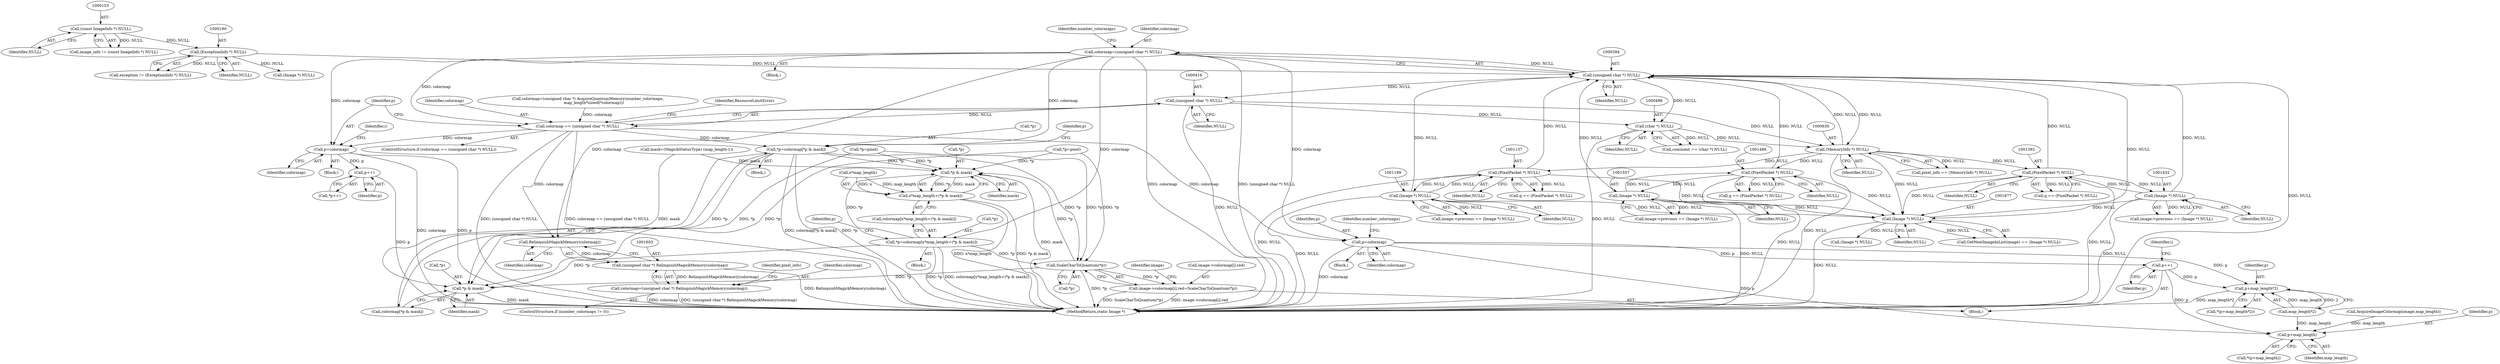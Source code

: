 digraph "0_ImageMagick_f6e9d0d9955e85bdd7540b251cd50d598dacc5e6_53@pointer" {
"1000391" [label="(Call,colormap=(unsigned char *) NULL)"];
"1000393" [label="(Call,(unsigned char *) NULL)"];
"1001485" [label="(Call,(PixelPacket *) NULL)"];
"1001556" [label="(Call,(Image *) NULL)"];
"1000629" [label="(Call,(MemoryInfo *) NULL)"];
"1000415" [label="(Call,(unsigned char *) NULL)"];
"1000485" [label="(Call,(char *) NULL)"];
"1001431" [label="(Call,(Image *) NULL)"];
"1001391" [label="(Call,(PixelPacket *) NULL)"];
"1001676" [label="(Call,(Image *) NULL)"];
"1001136" [label="(Call,(PixelPacket *) NULL)"];
"1001198" [label="(Call,(Image *) NULL)"];
"1000179" [label="(Call,(ExceptionInfo *) NULL)"];
"1000152" [label="(Call,(const ImageInfo *) NULL)"];
"1000413" [label="(Call,colormap == (unsigned char *) NULL)"];
"1000421" [label="(Call,p=colormap)"];
"1000448" [label="(Call,p++)"];
"1001042" [label="(Call,*p=colormap[*p & mask])"];
"1001047" [label="(Call,*p & mask)"];
"1001094" [label="(Call,*p & mask)"];
"1001090" [label="(Call,x*map_length+(*p & mask))"];
"1001320" [label="(Call,ScaleCharToQuantum(*p))"];
"1001312" [label="(Call,image->colormap[i].red=ScaleCharToQuantum(*p))"];
"1001236" [label="(Call,p=colormap)"];
"1001333" [label="(Call,p+map_length)"];
"1001346" [label="(Call,p+map_length*2)"];
"1001351" [label="(Call,p++)"];
"1001604" [label="(Call,RelinquishMagickMemory(colormap))"];
"1001602" [label="(Call,(unsigned char *) RelinquishMagickMemory(colormap))"];
"1001600" [label="(Call,colormap=(unsigned char *) RelinquishMagickMemory(colormap))"];
"1001085" [label="(Call,*p=colormap[x*map_length+(*p & mask)])"];
"1000449" [label="(Identifier,p)"];
"1001045" [label="(Call,colormap[*p & mask])"];
"1001347" [label="(Identifier,p)"];
"1000235" [label="(Block,)"];
"1001052" [label="(Identifier,p)"];
"1000447" [label="(Call,*p++)"];
"1000177" [label="(Call,exception != (ExceptionInfo *) NULL)"];
"1000422" [label="(Identifier,p)"];
"1000150" [label="(Call,image_info != (const ImageInfo *) NULL)"];
"1001332" [label="(Call,*(p+map_length))"];
"1001134" [label="(Call,q == (PixelPacket *) NULL)"];
"1001351" [label="(Call,p++)"];
"1001352" [label="(Identifier,p)"];
"1001091" [label="(Call,x*map_length)"];
"1001090" [label="(Call,x*map_length+(*p & mask))"];
"1000413" [label="(Call,colormap == (unsigned char *) NULL)"];
"1001327" [label="(Identifier,image)"];
"1001600" [label="(Call,colormap=(unsigned char *) RelinquishMagickMemory(colormap))"];
"1001016" [label="(Call,mask=(MagickStatusType) (map_length-1))"];
"1001041" [label="(Block,)"];
"1001085" [label="(Call,*p=colormap[x*map_length+(*p & mask)])"];
"1000393" [label="(Call,(unsigned char *) NULL)"];
"1001391" [label="(Call,(PixelPacket *) NULL)"];
"1000392" [label="(Identifier,colormap)"];
"1001138" [label="(Identifier,NULL)"];
"1001200" [label="(Identifier,NULL)"];
"1000181" [label="(Identifier,NULL)"];
"1001043" [label="(Call,*p)"];
"1001047" [label="(Call,*p & mask)"];
"1001348" [label="(Call,map_length*2)"];
"1001086" [label="(Call,*p)"];
"1001194" [label="(Call,image->previous == (Image *) NULL)"];
"1000400" [label="(Block,)"];
"1000391" [label="(Call,colormap=(unsigned char *) NULL)"];
"1001389" [label="(Call,q == (PixelPacket *) NULL)"];
"1000417" [label="(Identifier,NULL)"];
"1001099" [label="(Identifier,p)"];
"1000627" [label="(Call,pixel_info == (MemoryInfo *) NULL)"];
"1001427" [label="(Call,image->previous == (Image *) NULL)"];
"1001673" [label="(Call,GetNextImageInList(image) == (Image *) NULL)"];
"1000209" [label="(Call,(Image *) NULL)"];
"1000415" [label="(Call,(unsigned char *) NULL)"];
"1001333" [label="(Call,p+map_length)"];
"1001433" [label="(Identifier,NULL)"];
"1000984" [label="(Call,*p=pixel)"];
"1001556" [label="(Call,(Image *) NULL)"];
"1000152" [label="(Call,(const ImageInfo *) NULL)"];
"1001084" [label="(Block,)"];
"1001685" [label="(Call,(Image *) NULL)"];
"1001320" [label="(Call,ScaleCharToQuantum(*p))"];
"1001238" [label="(Identifier,colormap)"];
"1001485" [label="(Call,(PixelPacket *) NULL)"];
"1001607" [label="(Identifier,pixel_info)"];
"1000631" [label="(Identifier,NULL)"];
"1001310" [label="(Identifier,i)"];
"1001552" [label="(Call,image->previous == (Image *) NULL)"];
"1001097" [label="(Identifier,mask)"];
"1000426" [label="(Identifier,i)"];
"1000483" [label="(Call,comment == (char *) NULL)"];
"1001604" [label="(Call,RelinquishMagickMemory(colormap))"];
"1001088" [label="(Call,colormap[x*map_length+(*p & mask)])"];
"1000154" [label="(Identifier,NULL)"];
"1001431" [label="(Call,(Image *) NULL)"];
"1001321" [label="(Call,*p)"];
"1000412" [label="(ControlStructure,if (colormap == (unsigned char *) NULL))"];
"1000395" [label="(Identifier,NULL)"];
"1001094" [label="(Call,*p & mask)"];
"1000421" [label="(Call,p=colormap)"];
"1001313" [label="(Call,image->colormap[i].red)"];
"1001345" [label="(Call,*(p+map_length*2))"];
"1001311" [label="(Block,)"];
"1001346" [label="(Call,p+map_length*2)"];
"1001237" [label="(Identifier,p)"];
"1001229" [label="(Call,AcquireImageColormap(image,map_length))"];
"1000414" [label="(Identifier,colormap)"];
"1001602" [label="(Call,(unsigned char *) RelinquishMagickMemory(colormap))"];
"1001596" [label="(ControlStructure,if (number_colormaps != 0))"];
"1001676" [label="(Call,(Image *) NULL)"];
"1000487" [label="(Identifier,NULL)"];
"1001136" [label="(Call,(PixelPacket *) NULL)"];
"1001241" [label="(Identifier,number_colormaps)"];
"1001198" [label="(Call,(Image *) NULL)"];
"1001095" [label="(Call,*p)"];
"1001048" [label="(Call,*p)"];
"1001393" [label="(Identifier,NULL)"];
"1001558" [label="(Identifier,NULL)"];
"1001312" [label="(Call,image->colormap[i].red=ScaleCharToQuantum(*p))"];
"1001605" [label="(Identifier,colormap)"];
"1001487" [label="(Identifier,NULL)"];
"1001334" [label="(Identifier,p)"];
"1000485" [label="(Call,(char *) NULL)"];
"1000401" [label="(Call,colormap=(unsigned char *) AcquireQuantumMemory(number_colormaps,\n          map_length*sizeof(*colormap)))"];
"1001723" [label="(MethodReturn,static Image *)"];
"1000629" [label="(Call,(MemoryInfo *) NULL)"];
"1000448" [label="(Call,p++)"];
"1001042" [label="(Call,*p=colormap[*p & mask])"];
"1000423" [label="(Identifier,colormap)"];
"1000398" [label="(Identifier,number_colormaps)"];
"1001335" [label="(Identifier,map_length)"];
"1001219" [label="(Block,)"];
"1001601" [label="(Identifier,colormap)"];
"1001236" [label="(Call,p=colormap)"];
"1000419" [label="(Identifier,ResourceLimitError)"];
"1001678" [label="(Identifier,NULL)"];
"1001483" [label="(Call,q == (PixelPacket *) NULL)"];
"1001050" [label="(Identifier,mask)"];
"1000179" [label="(Call,(ExceptionInfo *) NULL)"];
"1000884" [label="(Call,*p=pixel)"];
"1000391" -> "1000235"  [label="AST: "];
"1000391" -> "1000393"  [label="CFG: "];
"1000392" -> "1000391"  [label="AST: "];
"1000393" -> "1000391"  [label="AST: "];
"1000398" -> "1000391"  [label="CFG: "];
"1000391" -> "1001723"  [label="DDG: colormap"];
"1000391" -> "1001723"  [label="DDG: (unsigned char *) NULL"];
"1000393" -> "1000391"  [label="DDG: NULL"];
"1000391" -> "1000413"  [label="DDG: colormap"];
"1000391" -> "1000421"  [label="DDG: colormap"];
"1000391" -> "1001042"  [label="DDG: colormap"];
"1000391" -> "1001085"  [label="DDG: colormap"];
"1000391" -> "1001236"  [label="DDG: colormap"];
"1000391" -> "1001604"  [label="DDG: colormap"];
"1000393" -> "1000395"  [label="CFG: "];
"1000394" -> "1000393"  [label="AST: "];
"1000395" -> "1000393"  [label="AST: "];
"1000393" -> "1001723"  [label="DDG: NULL"];
"1001485" -> "1000393"  [label="DDG: NULL"];
"1001556" -> "1000393"  [label="DDG: NULL"];
"1001431" -> "1000393"  [label="DDG: NULL"];
"1001676" -> "1000393"  [label="DDG: NULL"];
"1001391" -> "1000393"  [label="DDG: NULL"];
"1000629" -> "1000393"  [label="DDG: NULL"];
"1001198" -> "1000393"  [label="DDG: NULL"];
"1000179" -> "1000393"  [label="DDG: NULL"];
"1001136" -> "1000393"  [label="DDG: NULL"];
"1000393" -> "1000415"  [label="DDG: NULL"];
"1000393" -> "1000485"  [label="DDG: NULL"];
"1000393" -> "1000629"  [label="DDG: NULL"];
"1001485" -> "1001483"  [label="AST: "];
"1001485" -> "1001487"  [label="CFG: "];
"1001486" -> "1001485"  [label="AST: "];
"1001487" -> "1001485"  [label="AST: "];
"1001483" -> "1001485"  [label="CFG: "];
"1001485" -> "1001723"  [label="DDG: NULL"];
"1001485" -> "1001483"  [label="DDG: NULL"];
"1001556" -> "1001485"  [label="DDG: NULL"];
"1000629" -> "1001485"  [label="DDG: NULL"];
"1001485" -> "1001556"  [label="DDG: NULL"];
"1001485" -> "1001676"  [label="DDG: NULL"];
"1001556" -> "1001552"  [label="AST: "];
"1001556" -> "1001558"  [label="CFG: "];
"1001557" -> "1001556"  [label="AST: "];
"1001558" -> "1001556"  [label="AST: "];
"1001552" -> "1001556"  [label="CFG: "];
"1001556" -> "1001723"  [label="DDG: NULL"];
"1001556" -> "1001552"  [label="DDG: NULL"];
"1001556" -> "1001676"  [label="DDG: NULL"];
"1000629" -> "1000627"  [label="AST: "];
"1000629" -> "1000631"  [label="CFG: "];
"1000630" -> "1000629"  [label="AST: "];
"1000631" -> "1000629"  [label="AST: "];
"1000627" -> "1000629"  [label="CFG: "];
"1000629" -> "1001723"  [label="DDG: NULL"];
"1000629" -> "1000627"  [label="DDG: NULL"];
"1000415" -> "1000629"  [label="DDG: NULL"];
"1000485" -> "1000629"  [label="DDG: NULL"];
"1000629" -> "1001136"  [label="DDG: NULL"];
"1000629" -> "1001391"  [label="DDG: NULL"];
"1000629" -> "1001676"  [label="DDG: NULL"];
"1000415" -> "1000413"  [label="AST: "];
"1000415" -> "1000417"  [label="CFG: "];
"1000416" -> "1000415"  [label="AST: "];
"1000417" -> "1000415"  [label="AST: "];
"1000413" -> "1000415"  [label="CFG: "];
"1000415" -> "1001723"  [label="DDG: NULL"];
"1000415" -> "1000413"  [label="DDG: NULL"];
"1000415" -> "1000485"  [label="DDG: NULL"];
"1000485" -> "1000483"  [label="AST: "];
"1000485" -> "1000487"  [label="CFG: "];
"1000486" -> "1000485"  [label="AST: "];
"1000487" -> "1000485"  [label="AST: "];
"1000483" -> "1000485"  [label="CFG: "];
"1000485" -> "1001723"  [label="DDG: NULL"];
"1000485" -> "1000483"  [label="DDG: NULL"];
"1001431" -> "1001427"  [label="AST: "];
"1001431" -> "1001433"  [label="CFG: "];
"1001432" -> "1001431"  [label="AST: "];
"1001433" -> "1001431"  [label="AST: "];
"1001427" -> "1001431"  [label="CFG: "];
"1001431" -> "1001723"  [label="DDG: NULL"];
"1001431" -> "1001391"  [label="DDG: NULL"];
"1001431" -> "1001427"  [label="DDG: NULL"];
"1001391" -> "1001431"  [label="DDG: NULL"];
"1001431" -> "1001676"  [label="DDG: NULL"];
"1001391" -> "1001389"  [label="AST: "];
"1001391" -> "1001393"  [label="CFG: "];
"1001392" -> "1001391"  [label="AST: "];
"1001393" -> "1001391"  [label="AST: "];
"1001389" -> "1001391"  [label="CFG: "];
"1001391" -> "1001723"  [label="DDG: NULL"];
"1001391" -> "1001389"  [label="DDG: NULL"];
"1001391" -> "1001676"  [label="DDG: NULL"];
"1001676" -> "1001673"  [label="AST: "];
"1001676" -> "1001678"  [label="CFG: "];
"1001677" -> "1001676"  [label="AST: "];
"1001678" -> "1001676"  [label="AST: "];
"1001673" -> "1001676"  [label="CFG: "];
"1001676" -> "1001723"  [label="DDG: NULL"];
"1001676" -> "1001673"  [label="DDG: NULL"];
"1001136" -> "1001676"  [label="DDG: NULL"];
"1001198" -> "1001676"  [label="DDG: NULL"];
"1001676" -> "1001685"  [label="DDG: NULL"];
"1001136" -> "1001134"  [label="AST: "];
"1001136" -> "1001138"  [label="CFG: "];
"1001137" -> "1001136"  [label="AST: "];
"1001138" -> "1001136"  [label="AST: "];
"1001134" -> "1001136"  [label="CFG: "];
"1001136" -> "1001723"  [label="DDG: NULL"];
"1001136" -> "1001134"  [label="DDG: NULL"];
"1001198" -> "1001136"  [label="DDG: NULL"];
"1001136" -> "1001198"  [label="DDG: NULL"];
"1001198" -> "1001194"  [label="AST: "];
"1001198" -> "1001200"  [label="CFG: "];
"1001199" -> "1001198"  [label="AST: "];
"1001200" -> "1001198"  [label="AST: "];
"1001194" -> "1001198"  [label="CFG: "];
"1001198" -> "1001723"  [label="DDG: NULL"];
"1001198" -> "1001194"  [label="DDG: NULL"];
"1000179" -> "1000177"  [label="AST: "];
"1000179" -> "1000181"  [label="CFG: "];
"1000180" -> "1000179"  [label="AST: "];
"1000181" -> "1000179"  [label="AST: "];
"1000177" -> "1000179"  [label="CFG: "];
"1000179" -> "1000177"  [label="DDG: NULL"];
"1000152" -> "1000179"  [label="DDG: NULL"];
"1000179" -> "1000209"  [label="DDG: NULL"];
"1000152" -> "1000150"  [label="AST: "];
"1000152" -> "1000154"  [label="CFG: "];
"1000153" -> "1000152"  [label="AST: "];
"1000154" -> "1000152"  [label="AST: "];
"1000150" -> "1000152"  [label="CFG: "];
"1000152" -> "1000150"  [label="DDG: NULL"];
"1000413" -> "1000412"  [label="AST: "];
"1000414" -> "1000413"  [label="AST: "];
"1000419" -> "1000413"  [label="CFG: "];
"1000422" -> "1000413"  [label="CFG: "];
"1000413" -> "1001723"  [label="DDG: colormap == (unsigned char *) NULL"];
"1000413" -> "1001723"  [label="DDG: (unsigned char *) NULL"];
"1000401" -> "1000413"  [label="DDG: colormap"];
"1000413" -> "1000421"  [label="DDG: colormap"];
"1000413" -> "1001042"  [label="DDG: colormap"];
"1000413" -> "1001236"  [label="DDG: colormap"];
"1000413" -> "1001604"  [label="DDG: colormap"];
"1000421" -> "1000400"  [label="AST: "];
"1000421" -> "1000423"  [label="CFG: "];
"1000422" -> "1000421"  [label="AST: "];
"1000423" -> "1000421"  [label="AST: "];
"1000426" -> "1000421"  [label="CFG: "];
"1000421" -> "1001723"  [label="DDG: colormap"];
"1000421" -> "1001723"  [label="DDG: p"];
"1000421" -> "1000448"  [label="DDG: p"];
"1000448" -> "1000447"  [label="AST: "];
"1000448" -> "1000449"  [label="CFG: "];
"1000449" -> "1000448"  [label="AST: "];
"1000447" -> "1000448"  [label="CFG: "];
"1000448" -> "1001723"  [label="DDG: p"];
"1001042" -> "1001041"  [label="AST: "];
"1001042" -> "1001045"  [label="CFG: "];
"1001043" -> "1001042"  [label="AST: "];
"1001045" -> "1001042"  [label="AST: "];
"1001052" -> "1001042"  [label="CFG: "];
"1001042" -> "1001723"  [label="DDG: colormap[*p & mask]"];
"1001042" -> "1001723"  [label="DDG: *p"];
"1001042" -> "1001047"  [label="DDG: *p"];
"1001042" -> "1001094"  [label="DDG: *p"];
"1001042" -> "1001320"  [label="DDG: *p"];
"1001047" -> "1001045"  [label="AST: "];
"1001047" -> "1001050"  [label="CFG: "];
"1001048" -> "1001047"  [label="AST: "];
"1001050" -> "1001047"  [label="AST: "];
"1001045" -> "1001047"  [label="CFG: "];
"1001047" -> "1001723"  [label="DDG: mask"];
"1000984" -> "1001047"  [label="DDG: *p"];
"1000884" -> "1001047"  [label="DDG: *p"];
"1001320" -> "1001047"  [label="DDG: *p"];
"1001085" -> "1001047"  [label="DDG: *p"];
"1001016" -> "1001047"  [label="DDG: mask"];
"1001094" -> "1001090"  [label="AST: "];
"1001094" -> "1001097"  [label="CFG: "];
"1001095" -> "1001094"  [label="AST: "];
"1001097" -> "1001094"  [label="AST: "];
"1001090" -> "1001094"  [label="CFG: "];
"1001094" -> "1001723"  [label="DDG: mask"];
"1001094" -> "1001090"  [label="DDG: *p"];
"1001094" -> "1001090"  [label="DDG: mask"];
"1000984" -> "1001094"  [label="DDG: *p"];
"1000884" -> "1001094"  [label="DDG: *p"];
"1001320" -> "1001094"  [label="DDG: *p"];
"1001085" -> "1001094"  [label="DDG: *p"];
"1001016" -> "1001094"  [label="DDG: mask"];
"1001090" -> "1001088"  [label="AST: "];
"1001091" -> "1001090"  [label="AST: "];
"1001088" -> "1001090"  [label="CFG: "];
"1001090" -> "1001723"  [label="DDG: x*map_length"];
"1001090" -> "1001723"  [label="DDG: *p & mask"];
"1001091" -> "1001090"  [label="DDG: x"];
"1001091" -> "1001090"  [label="DDG: map_length"];
"1001320" -> "1001312"  [label="AST: "];
"1001320" -> "1001321"  [label="CFG: "];
"1001321" -> "1001320"  [label="AST: "];
"1001312" -> "1001320"  [label="CFG: "];
"1001320" -> "1001723"  [label="DDG: *p"];
"1001320" -> "1001312"  [label="DDG: *p"];
"1000984" -> "1001320"  [label="DDG: *p"];
"1000884" -> "1001320"  [label="DDG: *p"];
"1001085" -> "1001320"  [label="DDG: *p"];
"1001312" -> "1001311"  [label="AST: "];
"1001313" -> "1001312"  [label="AST: "];
"1001327" -> "1001312"  [label="CFG: "];
"1001312" -> "1001723"  [label="DDG: image->colormap[i].red"];
"1001312" -> "1001723"  [label="DDG: ScaleCharToQuantum(*p)"];
"1001236" -> "1001219"  [label="AST: "];
"1001236" -> "1001238"  [label="CFG: "];
"1001237" -> "1001236"  [label="AST: "];
"1001238" -> "1001236"  [label="AST: "];
"1001241" -> "1001236"  [label="CFG: "];
"1001236" -> "1001723"  [label="DDG: colormap"];
"1001236" -> "1001333"  [label="DDG: p"];
"1001236" -> "1001346"  [label="DDG: p"];
"1001236" -> "1001351"  [label="DDG: p"];
"1001333" -> "1001332"  [label="AST: "];
"1001333" -> "1001335"  [label="CFG: "];
"1001334" -> "1001333"  [label="AST: "];
"1001335" -> "1001333"  [label="AST: "];
"1001332" -> "1001333"  [label="CFG: "];
"1001351" -> "1001333"  [label="DDG: p"];
"1001348" -> "1001333"  [label="DDG: map_length"];
"1001229" -> "1001333"  [label="DDG: map_length"];
"1001346" -> "1001345"  [label="AST: "];
"1001346" -> "1001348"  [label="CFG: "];
"1001347" -> "1001346"  [label="AST: "];
"1001348" -> "1001346"  [label="AST: "];
"1001345" -> "1001346"  [label="CFG: "];
"1001346" -> "1001723"  [label="DDG: map_length*2"];
"1001351" -> "1001346"  [label="DDG: p"];
"1001348" -> "1001346"  [label="DDG: map_length"];
"1001348" -> "1001346"  [label="DDG: 2"];
"1001351" -> "1001311"  [label="AST: "];
"1001351" -> "1001352"  [label="CFG: "];
"1001352" -> "1001351"  [label="AST: "];
"1001310" -> "1001351"  [label="CFG: "];
"1001604" -> "1001602"  [label="AST: "];
"1001604" -> "1001605"  [label="CFG: "];
"1001605" -> "1001604"  [label="AST: "];
"1001602" -> "1001604"  [label="CFG: "];
"1001604" -> "1001602"  [label="DDG: colormap"];
"1001602" -> "1001600"  [label="AST: "];
"1001603" -> "1001602"  [label="AST: "];
"1001600" -> "1001602"  [label="CFG: "];
"1001602" -> "1001723"  [label="DDG: RelinquishMagickMemory(colormap)"];
"1001602" -> "1001600"  [label="DDG: RelinquishMagickMemory(colormap)"];
"1001600" -> "1001596"  [label="AST: "];
"1001601" -> "1001600"  [label="AST: "];
"1001607" -> "1001600"  [label="CFG: "];
"1001600" -> "1001723"  [label="DDG: (unsigned char *) RelinquishMagickMemory(colormap)"];
"1001600" -> "1001723"  [label="DDG: colormap"];
"1001085" -> "1001084"  [label="AST: "];
"1001085" -> "1001088"  [label="CFG: "];
"1001086" -> "1001085"  [label="AST: "];
"1001088" -> "1001085"  [label="AST: "];
"1001099" -> "1001085"  [label="CFG: "];
"1001085" -> "1001723"  [label="DDG: colormap[x*map_length+(*p & mask)]"];
"1001085" -> "1001723"  [label="DDG: *p"];
}
